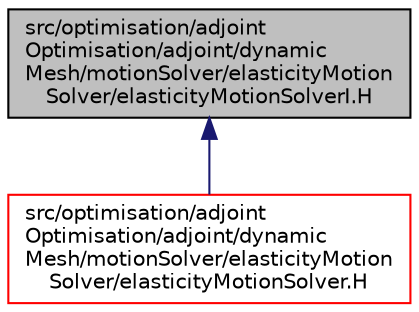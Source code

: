 digraph "src/optimisation/adjointOptimisation/adjoint/dynamicMesh/motionSolver/elasticityMotionSolver/elasticityMotionSolverI.H"
{
  bgcolor="transparent";
  edge [fontname="Helvetica",fontsize="10",labelfontname="Helvetica",labelfontsize="10"];
  node [fontname="Helvetica",fontsize="10",shape=record];
  Node1 [label="src/optimisation/adjoint\lOptimisation/adjoint/dynamic\lMesh/motionSolver/elasticityMotion\lSolver/elasticityMotionSolverI.H",height=0.2,width=0.4,color="black", fillcolor="grey75", style="filled" fontcolor="black"];
  Node1 -> Node2 [dir="back",color="midnightblue",fontsize="10",style="solid",fontname="Helvetica"];
  Node2 [label="src/optimisation/adjoint\lOptimisation/adjoint/dynamic\lMesh/motionSolver/elasticityMotion\lSolver/elasticityMotionSolver.H",height=0.2,width=0.4,color="red",URL="$elasticityMotionSolver_8H.html"];
}
